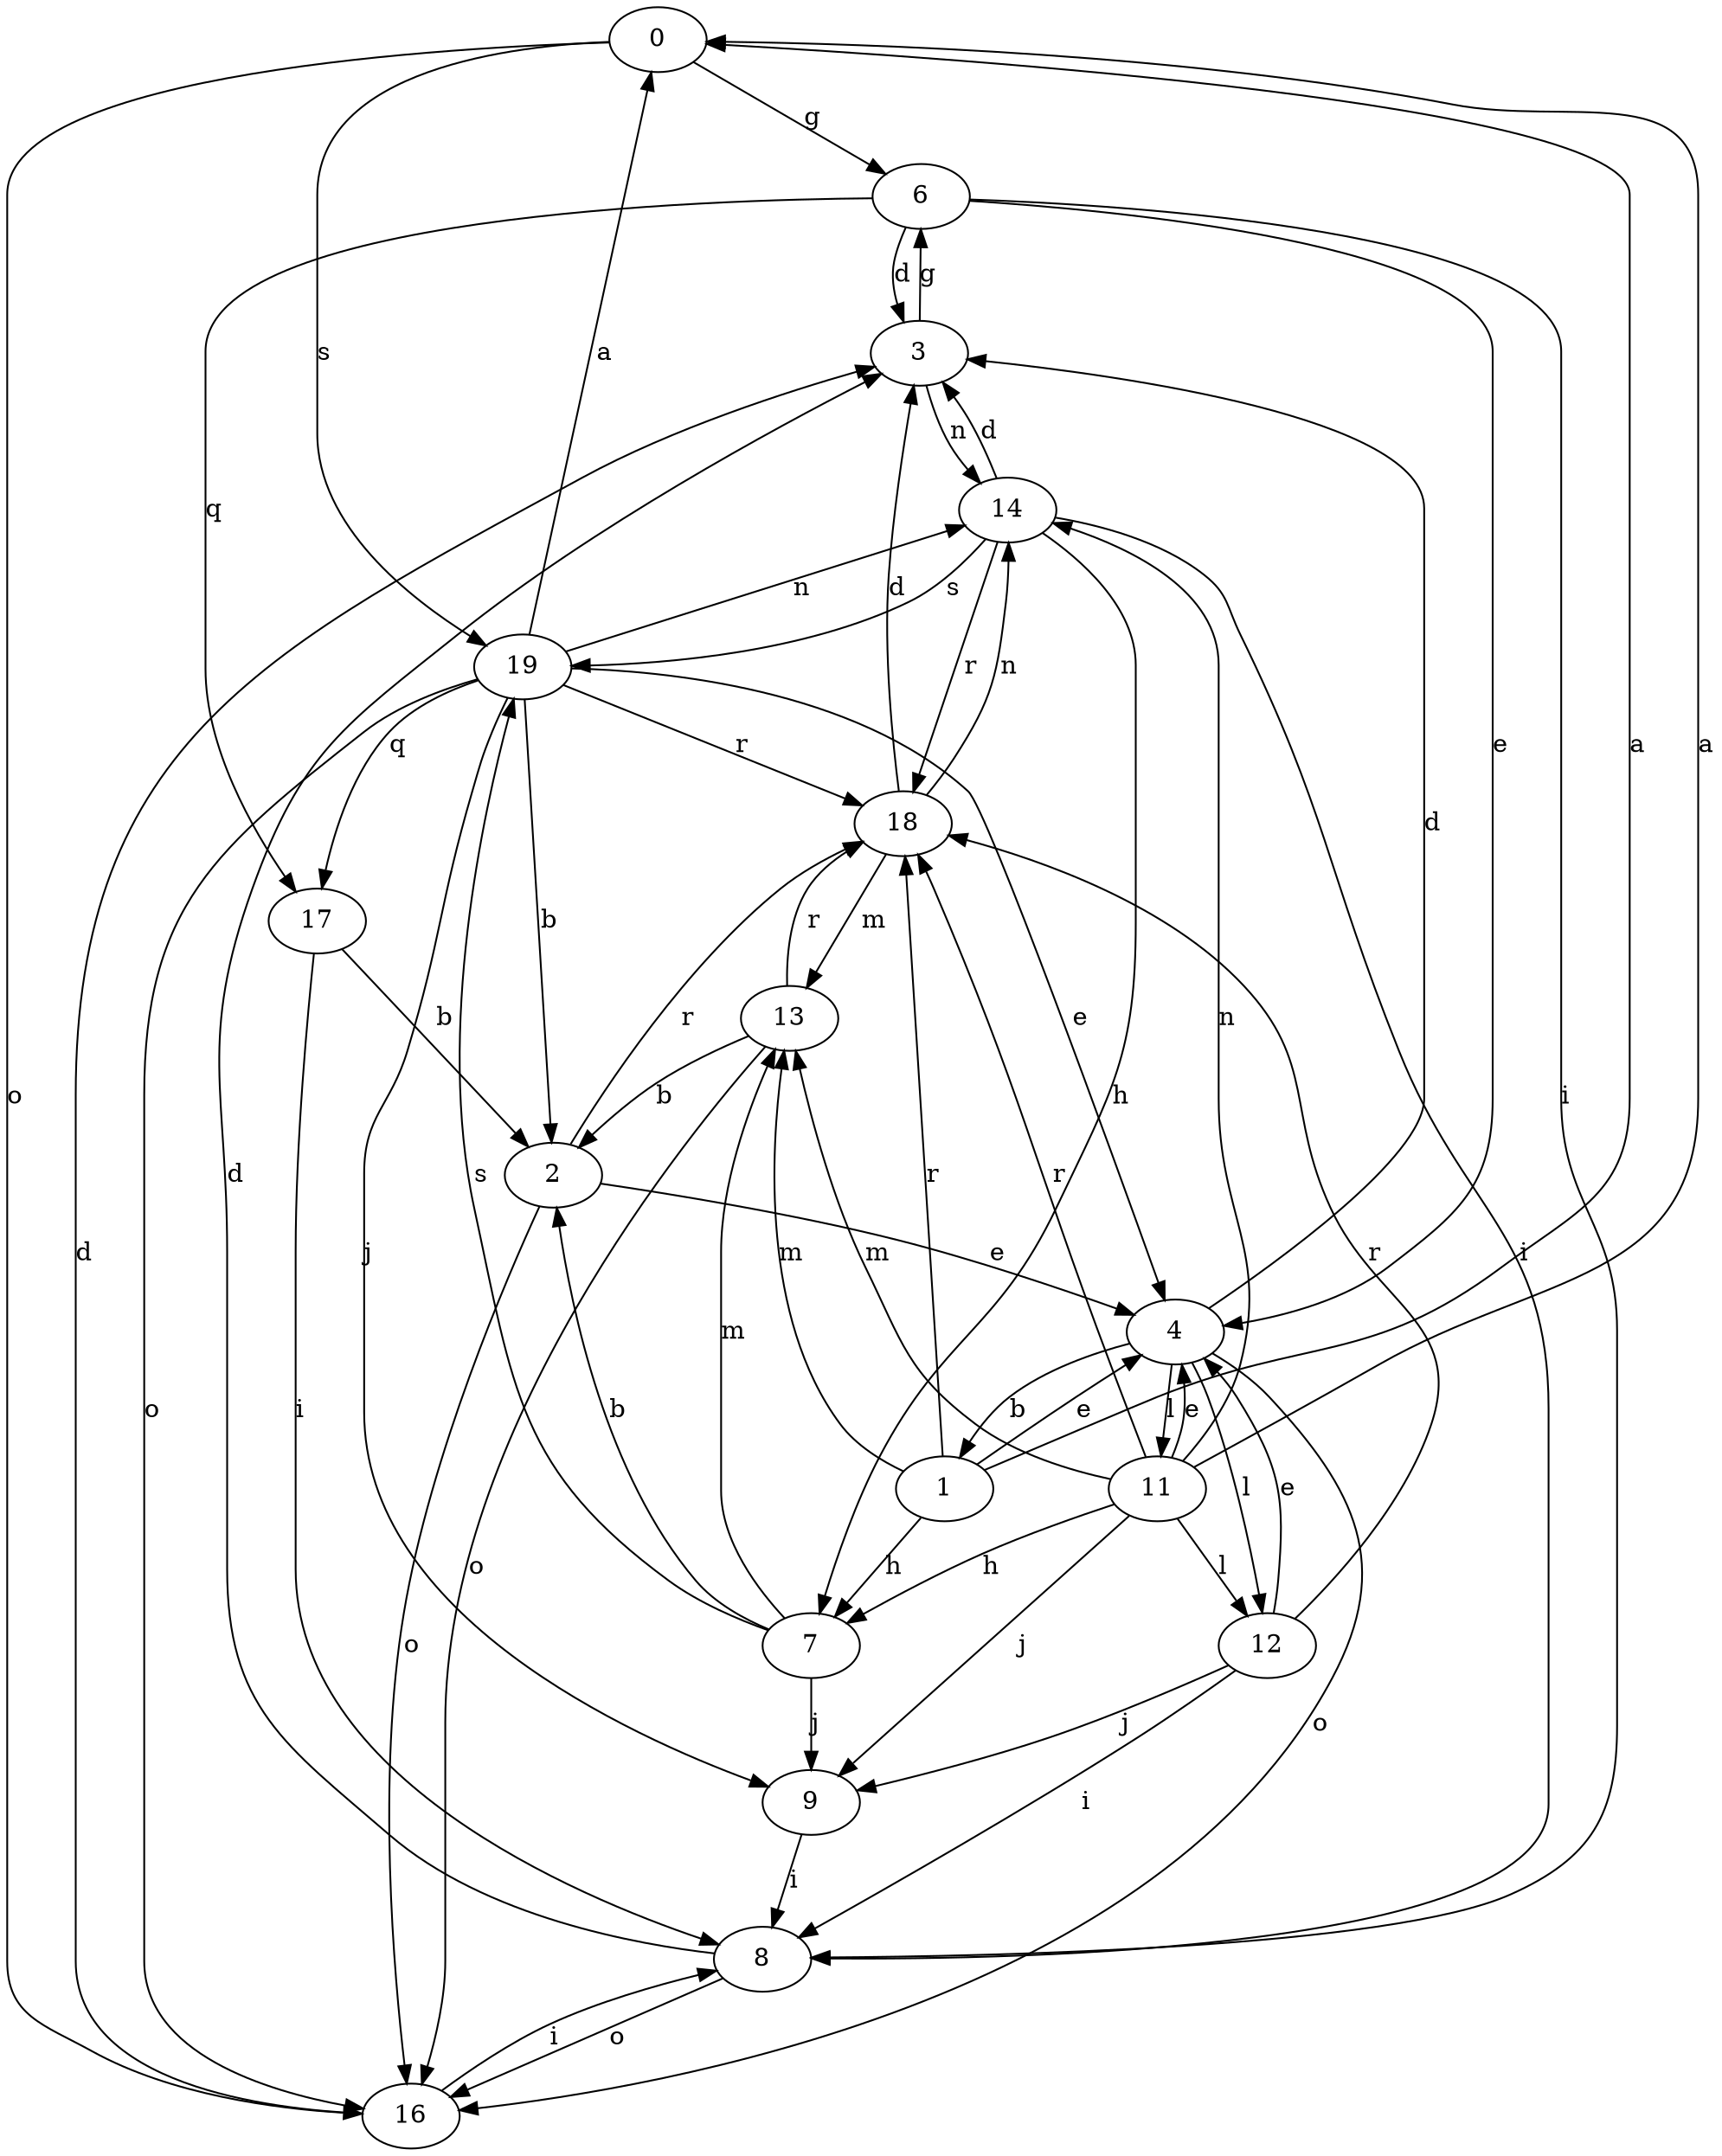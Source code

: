 strict digraph  {
0;
1;
2;
3;
4;
6;
7;
8;
9;
11;
12;
13;
14;
16;
17;
18;
19;
0 -> 6  [label=g];
0 -> 16  [label=o];
0 -> 19  [label=s];
1 -> 0  [label=a];
1 -> 4  [label=e];
1 -> 7  [label=h];
1 -> 13  [label=m];
1 -> 18  [label=r];
2 -> 4  [label=e];
2 -> 16  [label=o];
2 -> 18  [label=r];
3 -> 6  [label=g];
3 -> 14  [label=n];
4 -> 1  [label=b];
4 -> 3  [label=d];
4 -> 11  [label=l];
4 -> 12  [label=l];
4 -> 16  [label=o];
6 -> 3  [label=d];
6 -> 4  [label=e];
6 -> 8  [label=i];
6 -> 17  [label=q];
7 -> 2  [label=b];
7 -> 9  [label=j];
7 -> 13  [label=m];
7 -> 19  [label=s];
8 -> 3  [label=d];
8 -> 16  [label=o];
9 -> 8  [label=i];
11 -> 0  [label=a];
11 -> 4  [label=e];
11 -> 7  [label=h];
11 -> 9  [label=j];
11 -> 12  [label=l];
11 -> 13  [label=m];
11 -> 14  [label=n];
11 -> 18  [label=r];
12 -> 4  [label=e];
12 -> 8  [label=i];
12 -> 9  [label=j];
12 -> 18  [label=r];
13 -> 2  [label=b];
13 -> 16  [label=o];
13 -> 18  [label=r];
14 -> 3  [label=d];
14 -> 7  [label=h];
14 -> 8  [label=i];
14 -> 18  [label=r];
14 -> 19  [label=s];
16 -> 3  [label=d];
16 -> 8  [label=i];
17 -> 2  [label=b];
17 -> 8  [label=i];
18 -> 3  [label=d];
18 -> 13  [label=m];
18 -> 14  [label=n];
19 -> 0  [label=a];
19 -> 2  [label=b];
19 -> 4  [label=e];
19 -> 9  [label=j];
19 -> 14  [label=n];
19 -> 16  [label=o];
19 -> 17  [label=q];
19 -> 18  [label=r];
}
